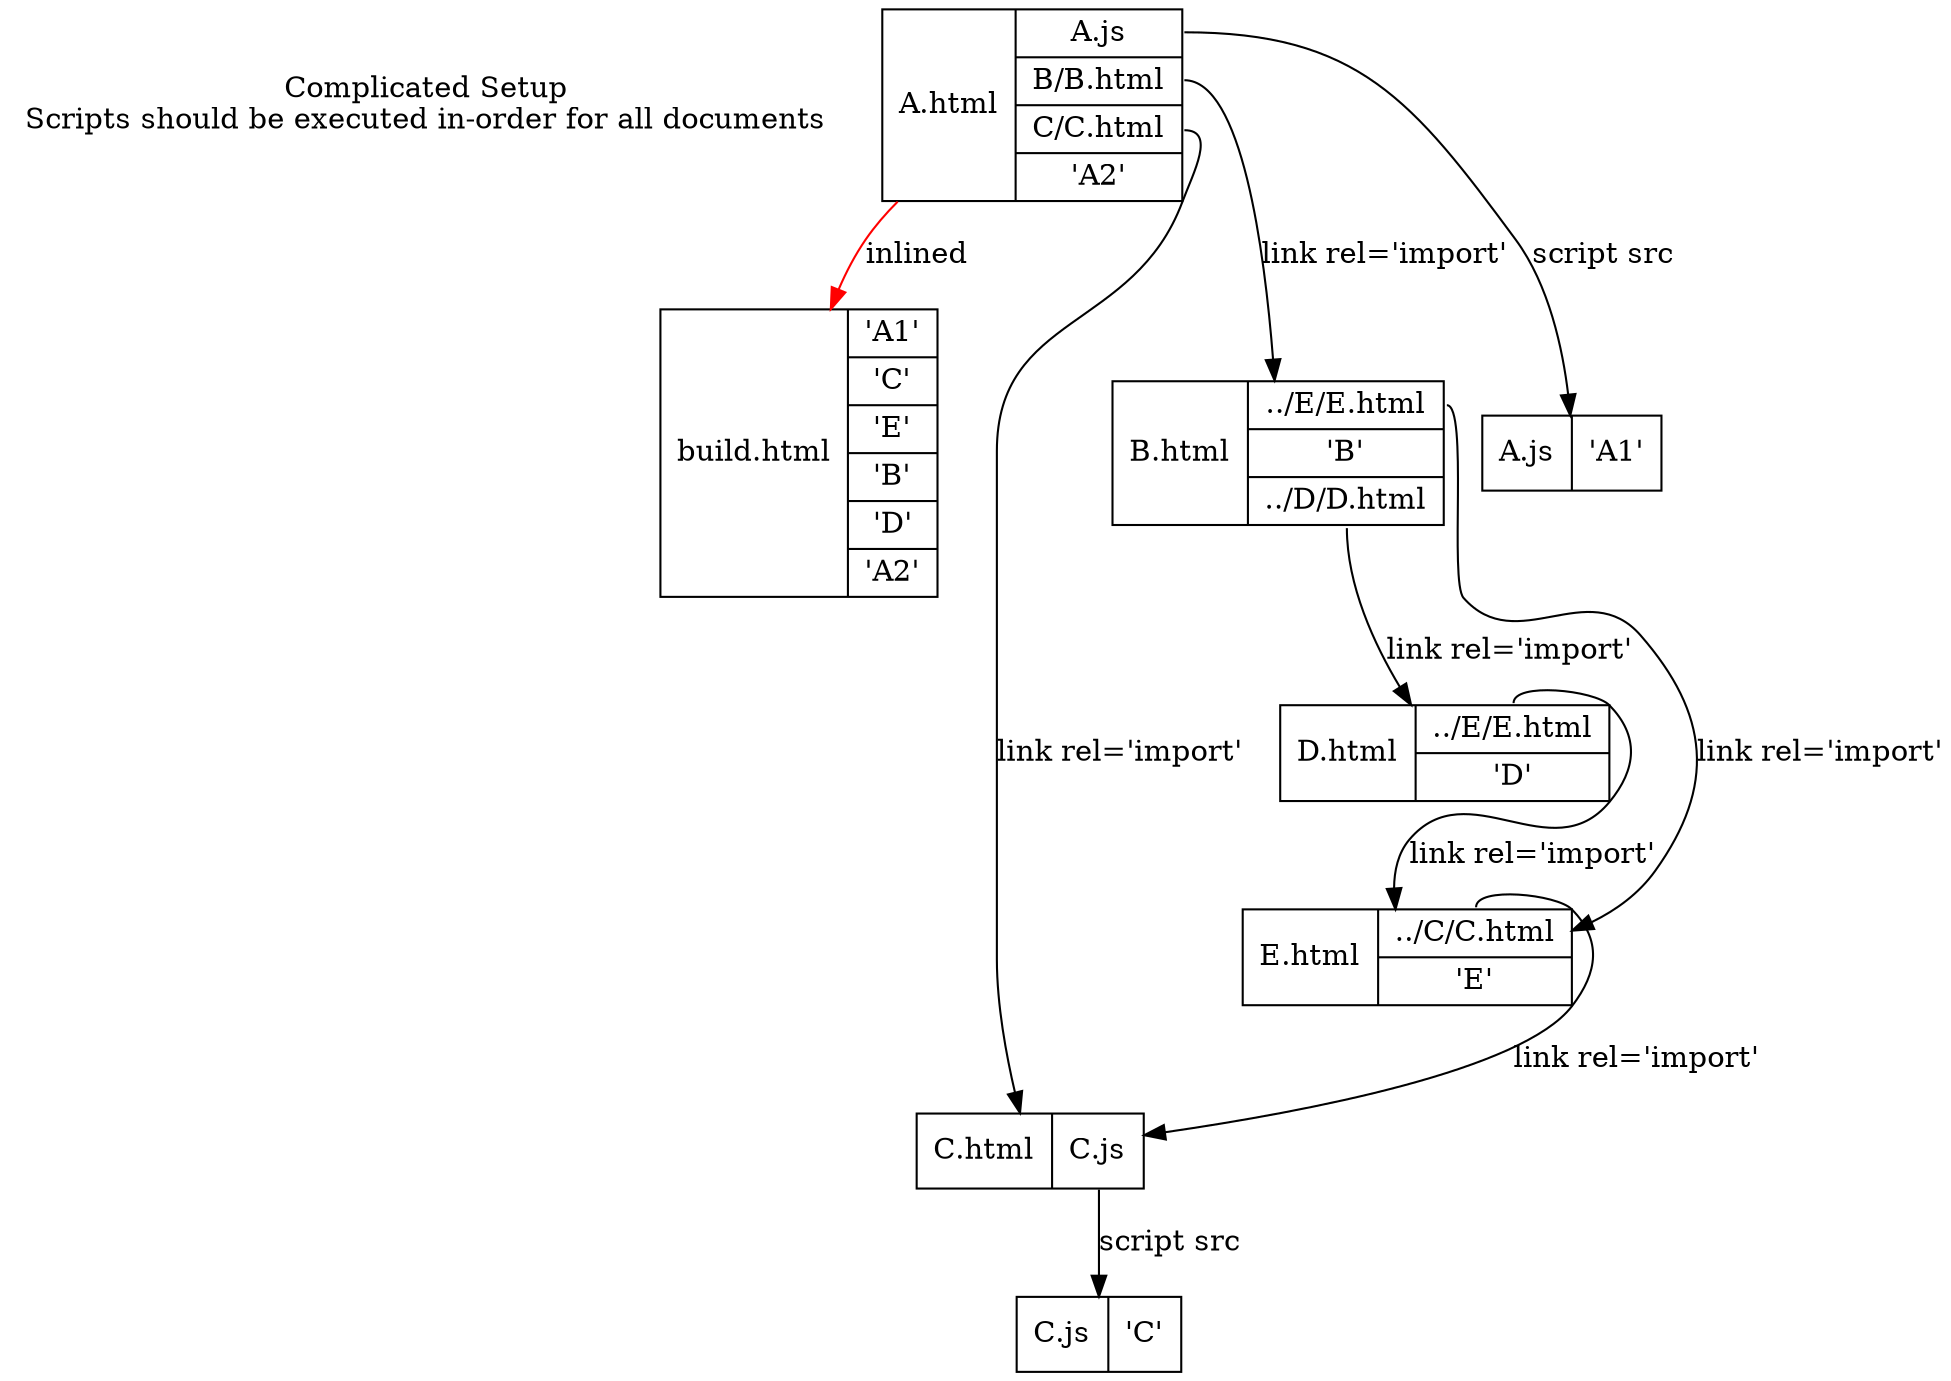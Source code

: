 digraph imports {
  fontname="sans-serif"
  node [shape="record"];
  edge [label="link rel='import'"]

  title [shape="plaintext" label="Complicated Setup\nScripts should be executed in-order for all documents";]

  A [label="A.html|{<js> A.js | <B> B/B.html | <C> C/C.html | 'A2'}"]
  A:js -> A_js [label="script src"]
  A:B -> B
  A:C -> C

  A_js [label="A.js|'A1'"]

  B [label="B.html|{<E> ../E/E.html | 'B' | <D> ../D/D.html}"]
  B:E -> E
  B:D -> D

  C [label="C.html|<js> C.js"]
  C:js -> C_js [label="script src"]

  C_js [label="C.js|'C'"]

  D [label="D.html|{<E> ../E/E.html | 'D'}"]
  D:E -> E

  E [label="E.html|{<C> ../C/C.html | 'E'}"]
  E:C -> C

  build [label="build.html|{'A1'|'C'|'E'|'B'|'D'|'A2'}"]
  A -> build [color="red"; label="inlined"]
}
